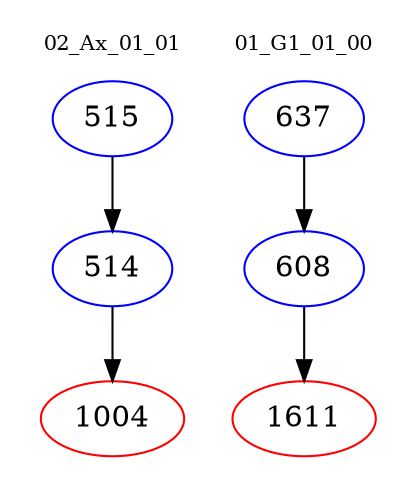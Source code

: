 digraph{
subgraph cluster_0 {
color = white
label = "02_Ax_01_01";
fontsize=10;
T0_515 [label="515", color="blue"]
T0_515 -> T0_514 [color="black"]
T0_514 [label="514", color="blue"]
T0_514 -> T0_1004 [color="black"]
T0_1004 [label="1004", color="red"]
}
subgraph cluster_1 {
color = white
label = "01_G1_01_00";
fontsize=10;
T1_637 [label="637", color="blue"]
T1_637 -> T1_608 [color="black"]
T1_608 [label="608", color="blue"]
T1_608 -> T1_1611 [color="black"]
T1_1611 [label="1611", color="red"]
}
}
